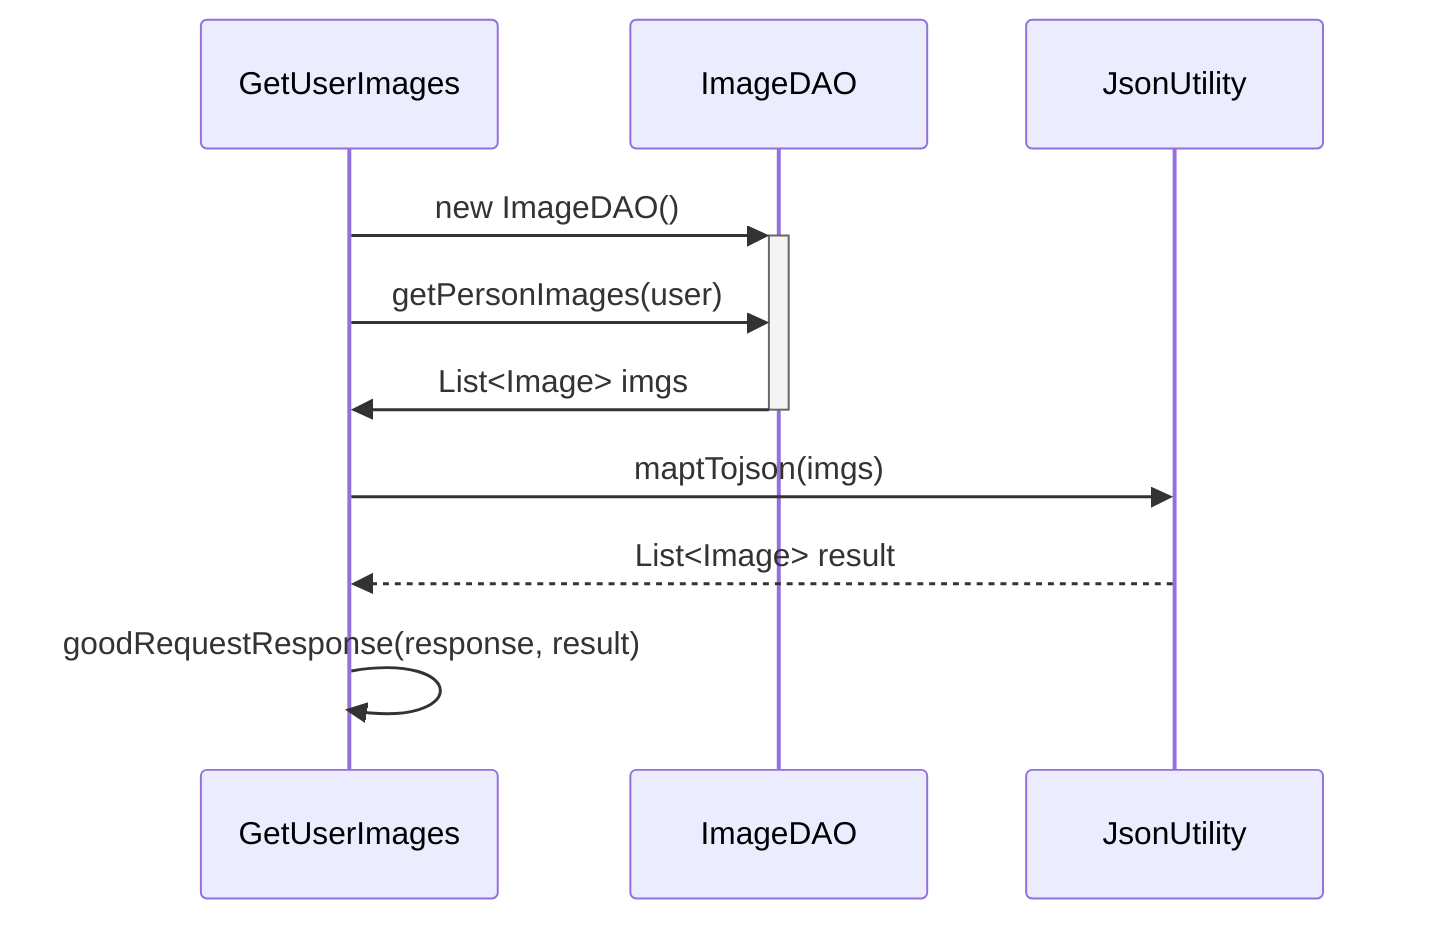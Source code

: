 sequenceDiagram
    participant GetUserImages
    participant ImageDAO
    participant JsonUtility

    GetUserImages ->>+  ImageDAO: new ImageDAO()
    GetUserImages ->> ImageDAO: getPersonImages(user)
    ImageDAO ->>- GetUserImages: List<Image> imgs
    GetUserImages ->> JsonUtility: maptTojson(imgs)
    JsonUtility -->> GetUserImages: List<Image> result
    GetUserImages ->> GetUserImages: goodRequestResponse(response, result)